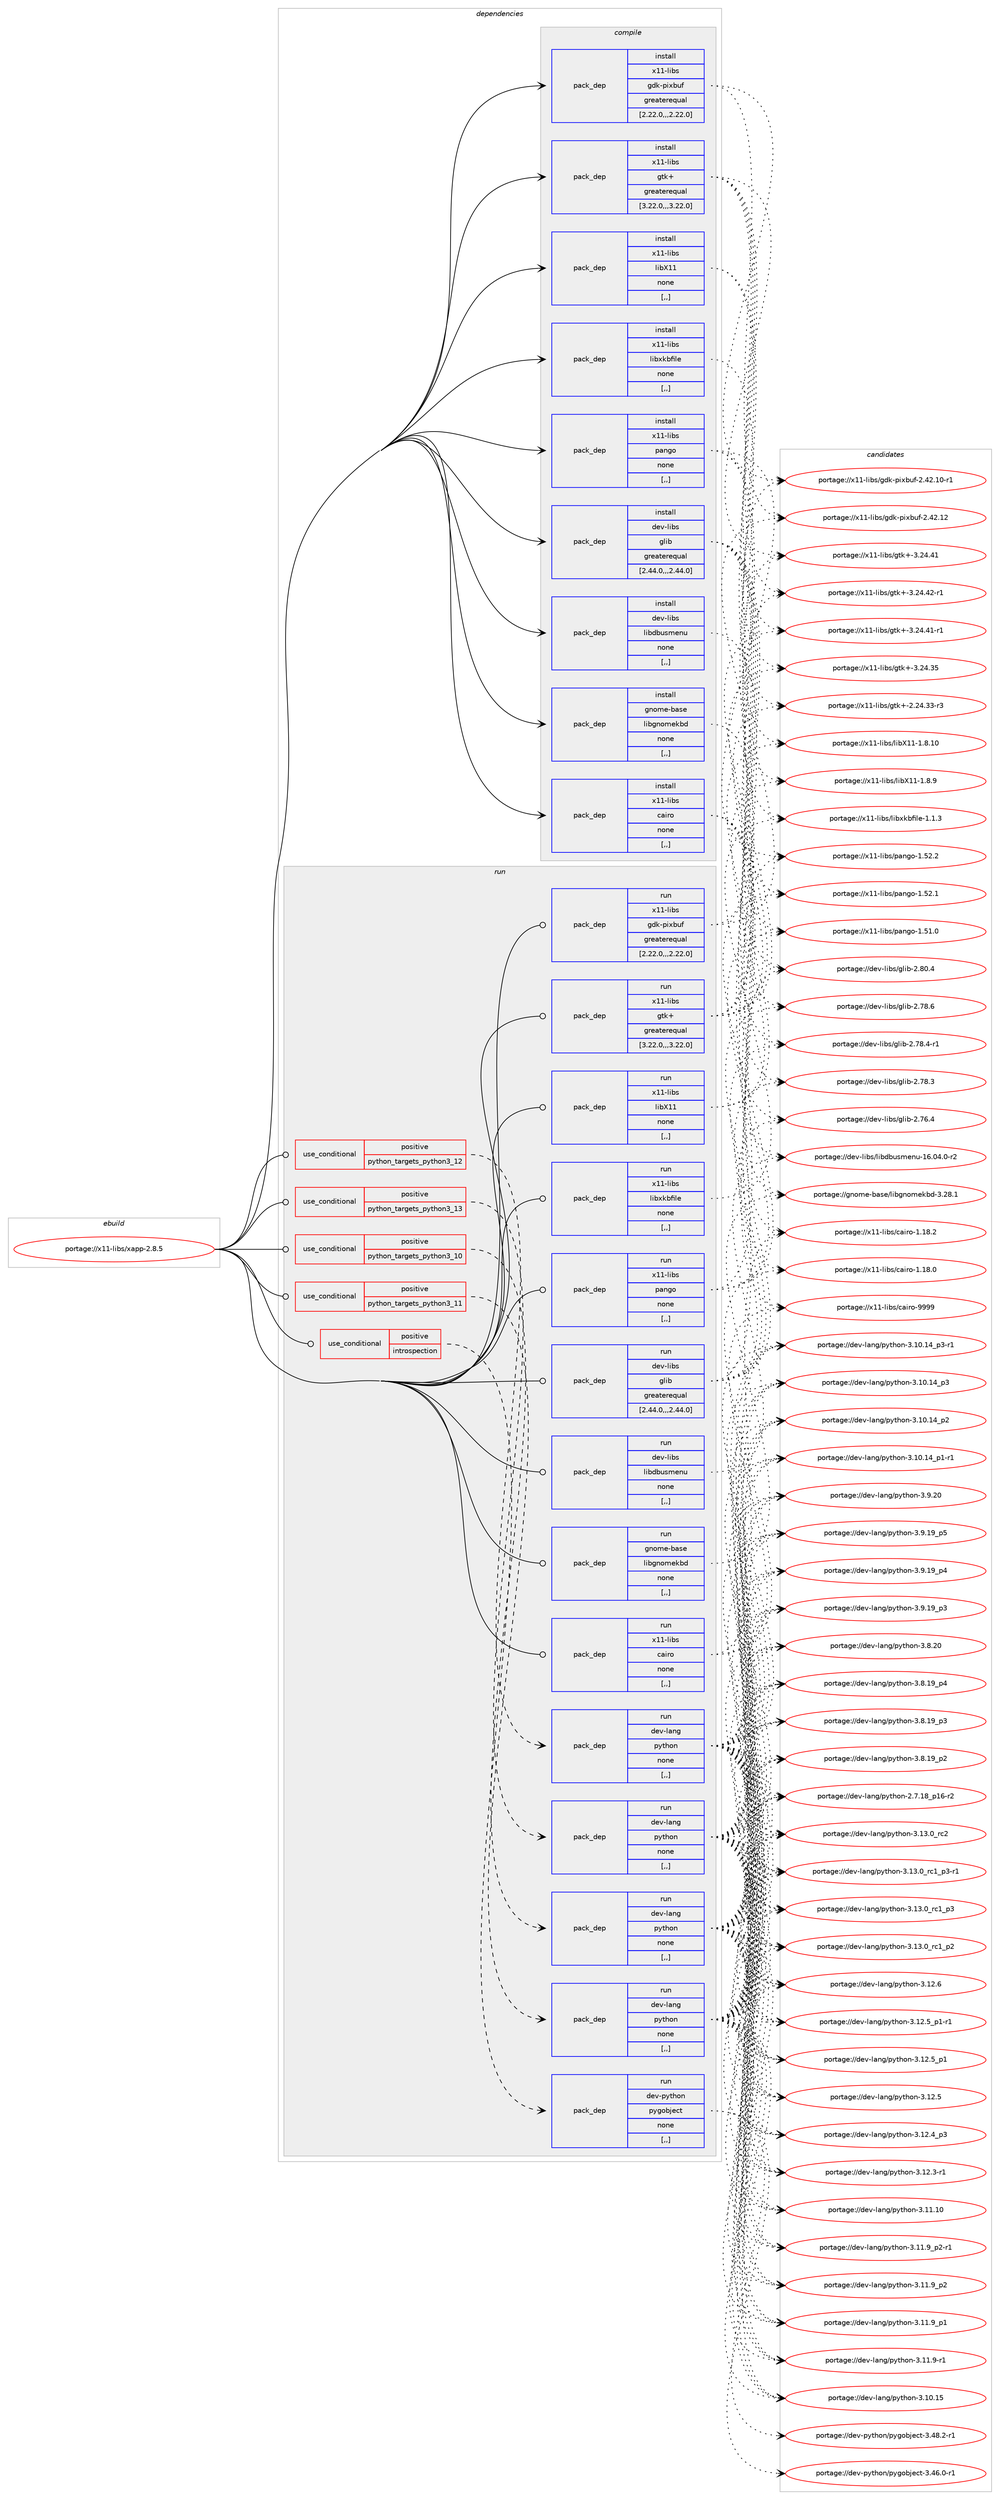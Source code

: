 digraph prolog {

# *************
# Graph options
# *************

newrank=true;
concentrate=true;
compound=true;
graph [rankdir=LR,fontname=Helvetica,fontsize=10,ranksep=1.5];#, ranksep=2.5, nodesep=0.2];
edge  [arrowhead=vee];
node  [fontname=Helvetica,fontsize=10];

# **********
# The ebuild
# **********

subgraph cluster_leftcol {
color=gray;
label=<<i>ebuild</i>>;
id [label="portage://x11-libs/xapp-2.8.5", color=red, width=4, href="../x11-libs/xapp-2.8.5.svg"];
}

# ****************
# The dependencies
# ****************

subgraph cluster_midcol {
color=gray;
label=<<i>dependencies</i>>;
subgraph cluster_compile {
fillcolor="#eeeeee";
style=filled;
label=<<i>compile</i>>;
subgraph pack707914 {
dependency971773 [label=<<TABLE BORDER="0" CELLBORDER="1" CELLSPACING="0" CELLPADDING="4" WIDTH="220"><TR><TD ROWSPAN="6" CELLPADDING="30">pack_dep</TD></TR><TR><TD WIDTH="110">install</TD></TR><TR><TD>dev-libs</TD></TR><TR><TD>glib</TD></TR><TR><TD>greaterequal</TD></TR><TR><TD>[2.44.0,,,2.44.0]</TD></TR></TABLE>>, shape=none, color=blue];
}
id:e -> dependency971773:w [weight=20,style="solid",arrowhead="vee"];
subgraph pack707915 {
dependency971774 [label=<<TABLE BORDER="0" CELLBORDER="1" CELLSPACING="0" CELLPADDING="4" WIDTH="220"><TR><TD ROWSPAN="6" CELLPADDING="30">pack_dep</TD></TR><TR><TD WIDTH="110">install</TD></TR><TR><TD>dev-libs</TD></TR><TR><TD>libdbusmenu</TD></TR><TR><TD>none</TD></TR><TR><TD>[,,]</TD></TR></TABLE>>, shape=none, color=blue];
}
id:e -> dependency971774:w [weight=20,style="solid",arrowhead="vee"];
subgraph pack707916 {
dependency971775 [label=<<TABLE BORDER="0" CELLBORDER="1" CELLSPACING="0" CELLPADDING="4" WIDTH="220"><TR><TD ROWSPAN="6" CELLPADDING="30">pack_dep</TD></TR><TR><TD WIDTH="110">install</TD></TR><TR><TD>gnome-base</TD></TR><TR><TD>libgnomekbd</TD></TR><TR><TD>none</TD></TR><TR><TD>[,,]</TD></TR></TABLE>>, shape=none, color=blue];
}
id:e -> dependency971775:w [weight=20,style="solid",arrowhead="vee"];
subgraph pack707917 {
dependency971776 [label=<<TABLE BORDER="0" CELLBORDER="1" CELLSPACING="0" CELLPADDING="4" WIDTH="220"><TR><TD ROWSPAN="6" CELLPADDING="30">pack_dep</TD></TR><TR><TD WIDTH="110">install</TD></TR><TR><TD>x11-libs</TD></TR><TR><TD>cairo</TD></TR><TR><TD>none</TD></TR><TR><TD>[,,]</TD></TR></TABLE>>, shape=none, color=blue];
}
id:e -> dependency971776:w [weight=20,style="solid",arrowhead="vee"];
subgraph pack707918 {
dependency971777 [label=<<TABLE BORDER="0" CELLBORDER="1" CELLSPACING="0" CELLPADDING="4" WIDTH="220"><TR><TD ROWSPAN="6" CELLPADDING="30">pack_dep</TD></TR><TR><TD WIDTH="110">install</TD></TR><TR><TD>x11-libs</TD></TR><TR><TD>gdk-pixbuf</TD></TR><TR><TD>greaterequal</TD></TR><TR><TD>[2.22.0,,,2.22.0]</TD></TR></TABLE>>, shape=none, color=blue];
}
id:e -> dependency971777:w [weight=20,style="solid",arrowhead="vee"];
subgraph pack707919 {
dependency971778 [label=<<TABLE BORDER="0" CELLBORDER="1" CELLSPACING="0" CELLPADDING="4" WIDTH="220"><TR><TD ROWSPAN="6" CELLPADDING="30">pack_dep</TD></TR><TR><TD WIDTH="110">install</TD></TR><TR><TD>x11-libs</TD></TR><TR><TD>gtk+</TD></TR><TR><TD>greaterequal</TD></TR><TR><TD>[3.22.0,,,3.22.0]</TD></TR></TABLE>>, shape=none, color=blue];
}
id:e -> dependency971778:w [weight=20,style="solid",arrowhead="vee"];
subgraph pack707920 {
dependency971779 [label=<<TABLE BORDER="0" CELLBORDER="1" CELLSPACING="0" CELLPADDING="4" WIDTH="220"><TR><TD ROWSPAN="6" CELLPADDING="30">pack_dep</TD></TR><TR><TD WIDTH="110">install</TD></TR><TR><TD>x11-libs</TD></TR><TR><TD>libX11</TD></TR><TR><TD>none</TD></TR><TR><TD>[,,]</TD></TR></TABLE>>, shape=none, color=blue];
}
id:e -> dependency971779:w [weight=20,style="solid",arrowhead="vee"];
subgraph pack707921 {
dependency971780 [label=<<TABLE BORDER="0" CELLBORDER="1" CELLSPACING="0" CELLPADDING="4" WIDTH="220"><TR><TD ROWSPAN="6" CELLPADDING="30">pack_dep</TD></TR><TR><TD WIDTH="110">install</TD></TR><TR><TD>x11-libs</TD></TR><TR><TD>libxkbfile</TD></TR><TR><TD>none</TD></TR><TR><TD>[,,]</TD></TR></TABLE>>, shape=none, color=blue];
}
id:e -> dependency971780:w [weight=20,style="solid",arrowhead="vee"];
subgraph pack707922 {
dependency971781 [label=<<TABLE BORDER="0" CELLBORDER="1" CELLSPACING="0" CELLPADDING="4" WIDTH="220"><TR><TD ROWSPAN="6" CELLPADDING="30">pack_dep</TD></TR><TR><TD WIDTH="110">install</TD></TR><TR><TD>x11-libs</TD></TR><TR><TD>pango</TD></TR><TR><TD>none</TD></TR><TR><TD>[,,]</TD></TR></TABLE>>, shape=none, color=blue];
}
id:e -> dependency971781:w [weight=20,style="solid",arrowhead="vee"];
}
subgraph cluster_compileandrun {
fillcolor="#eeeeee";
style=filled;
label=<<i>compile and run</i>>;
}
subgraph cluster_run {
fillcolor="#eeeeee";
style=filled;
label=<<i>run</i>>;
subgraph cond256732 {
dependency971782 [label=<<TABLE BORDER="0" CELLBORDER="1" CELLSPACING="0" CELLPADDING="4"><TR><TD ROWSPAN="3" CELLPADDING="10">use_conditional</TD></TR><TR><TD>positive</TD></TR><TR><TD>introspection</TD></TR></TABLE>>, shape=none, color=red];
subgraph pack707923 {
dependency971783 [label=<<TABLE BORDER="0" CELLBORDER="1" CELLSPACING="0" CELLPADDING="4" WIDTH="220"><TR><TD ROWSPAN="6" CELLPADDING="30">pack_dep</TD></TR><TR><TD WIDTH="110">run</TD></TR><TR><TD>dev-python</TD></TR><TR><TD>pygobject</TD></TR><TR><TD>none</TD></TR><TR><TD>[,,]</TD></TR></TABLE>>, shape=none, color=blue];
}
dependency971782:e -> dependency971783:w [weight=20,style="dashed",arrowhead="vee"];
}
id:e -> dependency971782:w [weight=20,style="solid",arrowhead="odot"];
subgraph cond256733 {
dependency971784 [label=<<TABLE BORDER="0" CELLBORDER="1" CELLSPACING="0" CELLPADDING="4"><TR><TD ROWSPAN="3" CELLPADDING="10">use_conditional</TD></TR><TR><TD>positive</TD></TR><TR><TD>python_targets_python3_10</TD></TR></TABLE>>, shape=none, color=red];
subgraph pack707924 {
dependency971785 [label=<<TABLE BORDER="0" CELLBORDER="1" CELLSPACING="0" CELLPADDING="4" WIDTH="220"><TR><TD ROWSPAN="6" CELLPADDING="30">pack_dep</TD></TR><TR><TD WIDTH="110">run</TD></TR><TR><TD>dev-lang</TD></TR><TR><TD>python</TD></TR><TR><TD>none</TD></TR><TR><TD>[,,]</TD></TR></TABLE>>, shape=none, color=blue];
}
dependency971784:e -> dependency971785:w [weight=20,style="dashed",arrowhead="vee"];
}
id:e -> dependency971784:w [weight=20,style="solid",arrowhead="odot"];
subgraph cond256734 {
dependency971786 [label=<<TABLE BORDER="0" CELLBORDER="1" CELLSPACING="0" CELLPADDING="4"><TR><TD ROWSPAN="3" CELLPADDING="10">use_conditional</TD></TR><TR><TD>positive</TD></TR><TR><TD>python_targets_python3_11</TD></TR></TABLE>>, shape=none, color=red];
subgraph pack707925 {
dependency971787 [label=<<TABLE BORDER="0" CELLBORDER="1" CELLSPACING="0" CELLPADDING="4" WIDTH="220"><TR><TD ROWSPAN="6" CELLPADDING="30">pack_dep</TD></TR><TR><TD WIDTH="110">run</TD></TR><TR><TD>dev-lang</TD></TR><TR><TD>python</TD></TR><TR><TD>none</TD></TR><TR><TD>[,,]</TD></TR></TABLE>>, shape=none, color=blue];
}
dependency971786:e -> dependency971787:w [weight=20,style="dashed",arrowhead="vee"];
}
id:e -> dependency971786:w [weight=20,style="solid",arrowhead="odot"];
subgraph cond256735 {
dependency971788 [label=<<TABLE BORDER="0" CELLBORDER="1" CELLSPACING="0" CELLPADDING="4"><TR><TD ROWSPAN="3" CELLPADDING="10">use_conditional</TD></TR><TR><TD>positive</TD></TR><TR><TD>python_targets_python3_12</TD></TR></TABLE>>, shape=none, color=red];
subgraph pack707926 {
dependency971789 [label=<<TABLE BORDER="0" CELLBORDER="1" CELLSPACING="0" CELLPADDING="4" WIDTH="220"><TR><TD ROWSPAN="6" CELLPADDING="30">pack_dep</TD></TR><TR><TD WIDTH="110">run</TD></TR><TR><TD>dev-lang</TD></TR><TR><TD>python</TD></TR><TR><TD>none</TD></TR><TR><TD>[,,]</TD></TR></TABLE>>, shape=none, color=blue];
}
dependency971788:e -> dependency971789:w [weight=20,style="dashed",arrowhead="vee"];
}
id:e -> dependency971788:w [weight=20,style="solid",arrowhead="odot"];
subgraph cond256736 {
dependency971790 [label=<<TABLE BORDER="0" CELLBORDER="1" CELLSPACING="0" CELLPADDING="4"><TR><TD ROWSPAN="3" CELLPADDING="10">use_conditional</TD></TR><TR><TD>positive</TD></TR><TR><TD>python_targets_python3_13</TD></TR></TABLE>>, shape=none, color=red];
subgraph pack707927 {
dependency971791 [label=<<TABLE BORDER="0" CELLBORDER="1" CELLSPACING="0" CELLPADDING="4" WIDTH="220"><TR><TD ROWSPAN="6" CELLPADDING="30">pack_dep</TD></TR><TR><TD WIDTH="110">run</TD></TR><TR><TD>dev-lang</TD></TR><TR><TD>python</TD></TR><TR><TD>none</TD></TR><TR><TD>[,,]</TD></TR></TABLE>>, shape=none, color=blue];
}
dependency971790:e -> dependency971791:w [weight=20,style="dashed",arrowhead="vee"];
}
id:e -> dependency971790:w [weight=20,style="solid",arrowhead="odot"];
subgraph pack707928 {
dependency971792 [label=<<TABLE BORDER="0" CELLBORDER="1" CELLSPACING="0" CELLPADDING="4" WIDTH="220"><TR><TD ROWSPAN="6" CELLPADDING="30">pack_dep</TD></TR><TR><TD WIDTH="110">run</TD></TR><TR><TD>dev-libs</TD></TR><TR><TD>glib</TD></TR><TR><TD>greaterequal</TD></TR><TR><TD>[2.44.0,,,2.44.0]</TD></TR></TABLE>>, shape=none, color=blue];
}
id:e -> dependency971792:w [weight=20,style="solid",arrowhead="odot"];
subgraph pack707929 {
dependency971793 [label=<<TABLE BORDER="0" CELLBORDER="1" CELLSPACING="0" CELLPADDING="4" WIDTH="220"><TR><TD ROWSPAN="6" CELLPADDING="30">pack_dep</TD></TR><TR><TD WIDTH="110">run</TD></TR><TR><TD>dev-libs</TD></TR><TR><TD>libdbusmenu</TD></TR><TR><TD>none</TD></TR><TR><TD>[,,]</TD></TR></TABLE>>, shape=none, color=blue];
}
id:e -> dependency971793:w [weight=20,style="solid",arrowhead="odot"];
subgraph pack707930 {
dependency971794 [label=<<TABLE BORDER="0" CELLBORDER="1" CELLSPACING="0" CELLPADDING="4" WIDTH="220"><TR><TD ROWSPAN="6" CELLPADDING="30">pack_dep</TD></TR><TR><TD WIDTH="110">run</TD></TR><TR><TD>gnome-base</TD></TR><TR><TD>libgnomekbd</TD></TR><TR><TD>none</TD></TR><TR><TD>[,,]</TD></TR></TABLE>>, shape=none, color=blue];
}
id:e -> dependency971794:w [weight=20,style="solid",arrowhead="odot"];
subgraph pack707931 {
dependency971795 [label=<<TABLE BORDER="0" CELLBORDER="1" CELLSPACING="0" CELLPADDING="4" WIDTH="220"><TR><TD ROWSPAN="6" CELLPADDING="30">pack_dep</TD></TR><TR><TD WIDTH="110">run</TD></TR><TR><TD>x11-libs</TD></TR><TR><TD>cairo</TD></TR><TR><TD>none</TD></TR><TR><TD>[,,]</TD></TR></TABLE>>, shape=none, color=blue];
}
id:e -> dependency971795:w [weight=20,style="solid",arrowhead="odot"];
subgraph pack707932 {
dependency971796 [label=<<TABLE BORDER="0" CELLBORDER="1" CELLSPACING="0" CELLPADDING="4" WIDTH="220"><TR><TD ROWSPAN="6" CELLPADDING="30">pack_dep</TD></TR><TR><TD WIDTH="110">run</TD></TR><TR><TD>x11-libs</TD></TR><TR><TD>gdk-pixbuf</TD></TR><TR><TD>greaterequal</TD></TR><TR><TD>[2.22.0,,,2.22.0]</TD></TR></TABLE>>, shape=none, color=blue];
}
id:e -> dependency971796:w [weight=20,style="solid",arrowhead="odot"];
subgraph pack707933 {
dependency971797 [label=<<TABLE BORDER="0" CELLBORDER="1" CELLSPACING="0" CELLPADDING="4" WIDTH="220"><TR><TD ROWSPAN="6" CELLPADDING="30">pack_dep</TD></TR><TR><TD WIDTH="110">run</TD></TR><TR><TD>x11-libs</TD></TR><TR><TD>gtk+</TD></TR><TR><TD>greaterequal</TD></TR><TR><TD>[3.22.0,,,3.22.0]</TD></TR></TABLE>>, shape=none, color=blue];
}
id:e -> dependency971797:w [weight=20,style="solid",arrowhead="odot"];
subgraph pack707934 {
dependency971798 [label=<<TABLE BORDER="0" CELLBORDER="1" CELLSPACING="0" CELLPADDING="4" WIDTH="220"><TR><TD ROWSPAN="6" CELLPADDING="30">pack_dep</TD></TR><TR><TD WIDTH="110">run</TD></TR><TR><TD>x11-libs</TD></TR><TR><TD>libX11</TD></TR><TR><TD>none</TD></TR><TR><TD>[,,]</TD></TR></TABLE>>, shape=none, color=blue];
}
id:e -> dependency971798:w [weight=20,style="solid",arrowhead="odot"];
subgraph pack707935 {
dependency971799 [label=<<TABLE BORDER="0" CELLBORDER="1" CELLSPACING="0" CELLPADDING="4" WIDTH="220"><TR><TD ROWSPAN="6" CELLPADDING="30">pack_dep</TD></TR><TR><TD WIDTH="110">run</TD></TR><TR><TD>x11-libs</TD></TR><TR><TD>libxkbfile</TD></TR><TR><TD>none</TD></TR><TR><TD>[,,]</TD></TR></TABLE>>, shape=none, color=blue];
}
id:e -> dependency971799:w [weight=20,style="solid",arrowhead="odot"];
subgraph pack707936 {
dependency971800 [label=<<TABLE BORDER="0" CELLBORDER="1" CELLSPACING="0" CELLPADDING="4" WIDTH="220"><TR><TD ROWSPAN="6" CELLPADDING="30">pack_dep</TD></TR><TR><TD WIDTH="110">run</TD></TR><TR><TD>x11-libs</TD></TR><TR><TD>pango</TD></TR><TR><TD>none</TD></TR><TR><TD>[,,]</TD></TR></TABLE>>, shape=none, color=blue];
}
id:e -> dependency971800:w [weight=20,style="solid",arrowhead="odot"];
}
}

# **************
# The candidates
# **************

subgraph cluster_choices {
rank=same;
color=gray;
label=<<i>candidates</i>>;

subgraph choice707914 {
color=black;
nodesep=1;
choice1001011184510810598115471031081059845504656484652 [label="portage://dev-libs/glib-2.80.4", color=red, width=4,href="../dev-libs/glib-2.80.4.svg"];
choice1001011184510810598115471031081059845504655564654 [label="portage://dev-libs/glib-2.78.6", color=red, width=4,href="../dev-libs/glib-2.78.6.svg"];
choice10010111845108105981154710310810598455046555646524511449 [label="portage://dev-libs/glib-2.78.4-r1", color=red, width=4,href="../dev-libs/glib-2.78.4-r1.svg"];
choice1001011184510810598115471031081059845504655564651 [label="portage://dev-libs/glib-2.78.3", color=red, width=4,href="../dev-libs/glib-2.78.3.svg"];
choice1001011184510810598115471031081059845504655544652 [label="portage://dev-libs/glib-2.76.4", color=red, width=4,href="../dev-libs/glib-2.76.4.svg"];
dependency971773:e -> choice1001011184510810598115471031081059845504656484652:w [style=dotted,weight="100"];
dependency971773:e -> choice1001011184510810598115471031081059845504655564654:w [style=dotted,weight="100"];
dependency971773:e -> choice10010111845108105981154710310810598455046555646524511449:w [style=dotted,weight="100"];
dependency971773:e -> choice1001011184510810598115471031081059845504655564651:w [style=dotted,weight="100"];
dependency971773:e -> choice1001011184510810598115471031081059845504655544652:w [style=dotted,weight="100"];
}
subgraph choice707915 {
color=black;
nodesep=1;
choice100101118451081059811547108105981009811711510910111011745495446485246484511450 [label="portage://dev-libs/libdbusmenu-16.04.0-r2", color=red, width=4,href="../dev-libs/libdbusmenu-16.04.0-r2.svg"];
dependency971774:e -> choice100101118451081059811547108105981009811711510910111011745495446485246484511450:w [style=dotted,weight="100"];
}
subgraph choice707916 {
color=black;
nodesep=1;
choice10311011110910145989711510147108105981031101111091011079810045514650564649 [label="portage://gnome-base/libgnomekbd-3.28.1", color=red, width=4,href="../gnome-base/libgnomekbd-3.28.1.svg"];
dependency971775:e -> choice10311011110910145989711510147108105981031101111091011079810045514650564649:w [style=dotted,weight="100"];
}
subgraph choice707917 {
color=black;
nodesep=1;
choice120494945108105981154799971051141114557575757 [label="portage://x11-libs/cairo-9999", color=red, width=4,href="../x11-libs/cairo-9999.svg"];
choice1204949451081059811547999710511411145494649564650 [label="portage://x11-libs/cairo-1.18.2", color=red, width=4,href="../x11-libs/cairo-1.18.2.svg"];
choice1204949451081059811547999710511411145494649564648 [label="portage://x11-libs/cairo-1.18.0", color=red, width=4,href="../x11-libs/cairo-1.18.0.svg"];
dependency971776:e -> choice120494945108105981154799971051141114557575757:w [style=dotted,weight="100"];
dependency971776:e -> choice1204949451081059811547999710511411145494649564650:w [style=dotted,weight="100"];
dependency971776:e -> choice1204949451081059811547999710511411145494649564648:w [style=dotted,weight="100"];
}
subgraph choice707918 {
color=black;
nodesep=1;
choice120494945108105981154710310010745112105120981171024550465250464950 [label="portage://x11-libs/gdk-pixbuf-2.42.12", color=red, width=4,href="../x11-libs/gdk-pixbuf-2.42.12.svg"];
choice1204949451081059811547103100107451121051209811710245504652504649484511449 [label="portage://x11-libs/gdk-pixbuf-2.42.10-r1", color=red, width=4,href="../x11-libs/gdk-pixbuf-2.42.10-r1.svg"];
dependency971777:e -> choice120494945108105981154710310010745112105120981171024550465250464950:w [style=dotted,weight="100"];
dependency971777:e -> choice1204949451081059811547103100107451121051209811710245504652504649484511449:w [style=dotted,weight="100"];
}
subgraph choice707919 {
color=black;
nodesep=1;
choice12049494510810598115471031161074345514650524652504511449 [label="portage://x11-libs/gtk+-3.24.42-r1", color=red, width=4,href="../x11-libs/gtk+-3.24.42-r1.svg"];
choice12049494510810598115471031161074345514650524652494511449 [label="portage://x11-libs/gtk+-3.24.41-r1", color=red, width=4,href="../x11-libs/gtk+-3.24.41-r1.svg"];
choice1204949451081059811547103116107434551465052465249 [label="portage://x11-libs/gtk+-3.24.41", color=red, width=4,href="../x11-libs/gtk+-3.24.41.svg"];
choice1204949451081059811547103116107434551465052465153 [label="portage://x11-libs/gtk+-3.24.35", color=red, width=4,href="../x11-libs/gtk+-3.24.35.svg"];
choice12049494510810598115471031161074345504650524651514511451 [label="portage://x11-libs/gtk+-2.24.33-r3", color=red, width=4,href="../x11-libs/gtk+-2.24.33-r3.svg"];
dependency971778:e -> choice12049494510810598115471031161074345514650524652504511449:w [style=dotted,weight="100"];
dependency971778:e -> choice12049494510810598115471031161074345514650524652494511449:w [style=dotted,weight="100"];
dependency971778:e -> choice1204949451081059811547103116107434551465052465249:w [style=dotted,weight="100"];
dependency971778:e -> choice1204949451081059811547103116107434551465052465153:w [style=dotted,weight="100"];
dependency971778:e -> choice12049494510810598115471031161074345504650524651514511451:w [style=dotted,weight="100"];
}
subgraph choice707920 {
color=black;
nodesep=1;
choice12049494510810598115471081059888494945494656464948 [label="portage://x11-libs/libX11-1.8.10", color=red, width=4,href="../x11-libs/libX11-1.8.10.svg"];
choice120494945108105981154710810598884949454946564657 [label="portage://x11-libs/libX11-1.8.9", color=red, width=4,href="../x11-libs/libX11-1.8.9.svg"];
dependency971779:e -> choice12049494510810598115471081059888494945494656464948:w [style=dotted,weight="100"];
dependency971779:e -> choice120494945108105981154710810598884949454946564657:w [style=dotted,weight="100"];
}
subgraph choice707921 {
color=black;
nodesep=1;
choice12049494510810598115471081059812010798102105108101454946494651 [label="portage://x11-libs/libxkbfile-1.1.3", color=red, width=4,href="../x11-libs/libxkbfile-1.1.3.svg"];
dependency971780:e -> choice12049494510810598115471081059812010798102105108101454946494651:w [style=dotted,weight="100"];
}
subgraph choice707922 {
color=black;
nodesep=1;
choice12049494510810598115471129711010311145494653504650 [label="portage://x11-libs/pango-1.52.2", color=red, width=4,href="../x11-libs/pango-1.52.2.svg"];
choice12049494510810598115471129711010311145494653504649 [label="portage://x11-libs/pango-1.52.1", color=red, width=4,href="../x11-libs/pango-1.52.1.svg"];
choice12049494510810598115471129711010311145494653494648 [label="portage://x11-libs/pango-1.51.0", color=red, width=4,href="../x11-libs/pango-1.51.0.svg"];
dependency971781:e -> choice12049494510810598115471129711010311145494653504650:w [style=dotted,weight="100"];
dependency971781:e -> choice12049494510810598115471129711010311145494653504649:w [style=dotted,weight="100"];
dependency971781:e -> choice12049494510810598115471129711010311145494653494648:w [style=dotted,weight="100"];
}
subgraph choice707923 {
color=black;
nodesep=1;
choice10010111845112121116104111110471121211031119810610199116455146525646504511449 [label="portage://dev-python/pygobject-3.48.2-r1", color=red, width=4,href="../dev-python/pygobject-3.48.2-r1.svg"];
choice10010111845112121116104111110471121211031119810610199116455146525446484511449 [label="portage://dev-python/pygobject-3.46.0-r1", color=red, width=4,href="../dev-python/pygobject-3.46.0-r1.svg"];
dependency971783:e -> choice10010111845112121116104111110471121211031119810610199116455146525646504511449:w [style=dotted,weight="100"];
dependency971783:e -> choice10010111845112121116104111110471121211031119810610199116455146525446484511449:w [style=dotted,weight="100"];
}
subgraph choice707924 {
color=black;
nodesep=1;
choice10010111845108971101034711212111610411111045514649514648951149950 [label="portage://dev-lang/python-3.13.0_rc2", color=red, width=4,href="../dev-lang/python-3.13.0_rc2.svg"];
choice1001011184510897110103471121211161041111104551464951464895114994995112514511449 [label="portage://dev-lang/python-3.13.0_rc1_p3-r1", color=red, width=4,href="../dev-lang/python-3.13.0_rc1_p3-r1.svg"];
choice100101118451089711010347112121116104111110455146495146489511499499511251 [label="portage://dev-lang/python-3.13.0_rc1_p3", color=red, width=4,href="../dev-lang/python-3.13.0_rc1_p3.svg"];
choice100101118451089711010347112121116104111110455146495146489511499499511250 [label="portage://dev-lang/python-3.13.0_rc1_p2", color=red, width=4,href="../dev-lang/python-3.13.0_rc1_p2.svg"];
choice10010111845108971101034711212111610411111045514649504654 [label="portage://dev-lang/python-3.12.6", color=red, width=4,href="../dev-lang/python-3.12.6.svg"];
choice1001011184510897110103471121211161041111104551464950465395112494511449 [label="portage://dev-lang/python-3.12.5_p1-r1", color=red, width=4,href="../dev-lang/python-3.12.5_p1-r1.svg"];
choice100101118451089711010347112121116104111110455146495046539511249 [label="portage://dev-lang/python-3.12.5_p1", color=red, width=4,href="../dev-lang/python-3.12.5_p1.svg"];
choice10010111845108971101034711212111610411111045514649504653 [label="portage://dev-lang/python-3.12.5", color=red, width=4,href="../dev-lang/python-3.12.5.svg"];
choice100101118451089711010347112121116104111110455146495046529511251 [label="portage://dev-lang/python-3.12.4_p3", color=red, width=4,href="../dev-lang/python-3.12.4_p3.svg"];
choice100101118451089711010347112121116104111110455146495046514511449 [label="portage://dev-lang/python-3.12.3-r1", color=red, width=4,href="../dev-lang/python-3.12.3-r1.svg"];
choice1001011184510897110103471121211161041111104551464949464948 [label="portage://dev-lang/python-3.11.10", color=red, width=4,href="../dev-lang/python-3.11.10.svg"];
choice1001011184510897110103471121211161041111104551464949465795112504511449 [label="portage://dev-lang/python-3.11.9_p2-r1", color=red, width=4,href="../dev-lang/python-3.11.9_p2-r1.svg"];
choice100101118451089711010347112121116104111110455146494946579511250 [label="portage://dev-lang/python-3.11.9_p2", color=red, width=4,href="../dev-lang/python-3.11.9_p2.svg"];
choice100101118451089711010347112121116104111110455146494946579511249 [label="portage://dev-lang/python-3.11.9_p1", color=red, width=4,href="../dev-lang/python-3.11.9_p1.svg"];
choice100101118451089711010347112121116104111110455146494946574511449 [label="portage://dev-lang/python-3.11.9-r1", color=red, width=4,href="../dev-lang/python-3.11.9-r1.svg"];
choice1001011184510897110103471121211161041111104551464948464953 [label="portage://dev-lang/python-3.10.15", color=red, width=4,href="../dev-lang/python-3.10.15.svg"];
choice100101118451089711010347112121116104111110455146494846495295112514511449 [label="portage://dev-lang/python-3.10.14_p3-r1", color=red, width=4,href="../dev-lang/python-3.10.14_p3-r1.svg"];
choice10010111845108971101034711212111610411111045514649484649529511251 [label="portage://dev-lang/python-3.10.14_p3", color=red, width=4,href="../dev-lang/python-3.10.14_p3.svg"];
choice10010111845108971101034711212111610411111045514649484649529511250 [label="portage://dev-lang/python-3.10.14_p2", color=red, width=4,href="../dev-lang/python-3.10.14_p2.svg"];
choice100101118451089711010347112121116104111110455146494846495295112494511449 [label="portage://dev-lang/python-3.10.14_p1-r1", color=red, width=4,href="../dev-lang/python-3.10.14_p1-r1.svg"];
choice10010111845108971101034711212111610411111045514657465048 [label="portage://dev-lang/python-3.9.20", color=red, width=4,href="../dev-lang/python-3.9.20.svg"];
choice100101118451089711010347112121116104111110455146574649579511253 [label="portage://dev-lang/python-3.9.19_p5", color=red, width=4,href="../dev-lang/python-3.9.19_p5.svg"];
choice100101118451089711010347112121116104111110455146574649579511252 [label="portage://dev-lang/python-3.9.19_p4", color=red, width=4,href="../dev-lang/python-3.9.19_p4.svg"];
choice100101118451089711010347112121116104111110455146574649579511251 [label="portage://dev-lang/python-3.9.19_p3", color=red, width=4,href="../dev-lang/python-3.9.19_p3.svg"];
choice10010111845108971101034711212111610411111045514656465048 [label="portage://dev-lang/python-3.8.20", color=red, width=4,href="../dev-lang/python-3.8.20.svg"];
choice100101118451089711010347112121116104111110455146564649579511252 [label="portage://dev-lang/python-3.8.19_p4", color=red, width=4,href="../dev-lang/python-3.8.19_p4.svg"];
choice100101118451089711010347112121116104111110455146564649579511251 [label="portage://dev-lang/python-3.8.19_p3", color=red, width=4,href="../dev-lang/python-3.8.19_p3.svg"];
choice100101118451089711010347112121116104111110455146564649579511250 [label="portage://dev-lang/python-3.8.19_p2", color=red, width=4,href="../dev-lang/python-3.8.19_p2.svg"];
choice100101118451089711010347112121116104111110455046554649569511249544511450 [label="portage://dev-lang/python-2.7.18_p16-r2", color=red, width=4,href="../dev-lang/python-2.7.18_p16-r2.svg"];
dependency971785:e -> choice10010111845108971101034711212111610411111045514649514648951149950:w [style=dotted,weight="100"];
dependency971785:e -> choice1001011184510897110103471121211161041111104551464951464895114994995112514511449:w [style=dotted,weight="100"];
dependency971785:e -> choice100101118451089711010347112121116104111110455146495146489511499499511251:w [style=dotted,weight="100"];
dependency971785:e -> choice100101118451089711010347112121116104111110455146495146489511499499511250:w [style=dotted,weight="100"];
dependency971785:e -> choice10010111845108971101034711212111610411111045514649504654:w [style=dotted,weight="100"];
dependency971785:e -> choice1001011184510897110103471121211161041111104551464950465395112494511449:w [style=dotted,weight="100"];
dependency971785:e -> choice100101118451089711010347112121116104111110455146495046539511249:w [style=dotted,weight="100"];
dependency971785:e -> choice10010111845108971101034711212111610411111045514649504653:w [style=dotted,weight="100"];
dependency971785:e -> choice100101118451089711010347112121116104111110455146495046529511251:w [style=dotted,weight="100"];
dependency971785:e -> choice100101118451089711010347112121116104111110455146495046514511449:w [style=dotted,weight="100"];
dependency971785:e -> choice1001011184510897110103471121211161041111104551464949464948:w [style=dotted,weight="100"];
dependency971785:e -> choice1001011184510897110103471121211161041111104551464949465795112504511449:w [style=dotted,weight="100"];
dependency971785:e -> choice100101118451089711010347112121116104111110455146494946579511250:w [style=dotted,weight="100"];
dependency971785:e -> choice100101118451089711010347112121116104111110455146494946579511249:w [style=dotted,weight="100"];
dependency971785:e -> choice100101118451089711010347112121116104111110455146494946574511449:w [style=dotted,weight="100"];
dependency971785:e -> choice1001011184510897110103471121211161041111104551464948464953:w [style=dotted,weight="100"];
dependency971785:e -> choice100101118451089711010347112121116104111110455146494846495295112514511449:w [style=dotted,weight="100"];
dependency971785:e -> choice10010111845108971101034711212111610411111045514649484649529511251:w [style=dotted,weight="100"];
dependency971785:e -> choice10010111845108971101034711212111610411111045514649484649529511250:w [style=dotted,weight="100"];
dependency971785:e -> choice100101118451089711010347112121116104111110455146494846495295112494511449:w [style=dotted,weight="100"];
dependency971785:e -> choice10010111845108971101034711212111610411111045514657465048:w [style=dotted,weight="100"];
dependency971785:e -> choice100101118451089711010347112121116104111110455146574649579511253:w [style=dotted,weight="100"];
dependency971785:e -> choice100101118451089711010347112121116104111110455146574649579511252:w [style=dotted,weight="100"];
dependency971785:e -> choice100101118451089711010347112121116104111110455146574649579511251:w [style=dotted,weight="100"];
dependency971785:e -> choice10010111845108971101034711212111610411111045514656465048:w [style=dotted,weight="100"];
dependency971785:e -> choice100101118451089711010347112121116104111110455146564649579511252:w [style=dotted,weight="100"];
dependency971785:e -> choice100101118451089711010347112121116104111110455146564649579511251:w [style=dotted,weight="100"];
dependency971785:e -> choice100101118451089711010347112121116104111110455146564649579511250:w [style=dotted,weight="100"];
dependency971785:e -> choice100101118451089711010347112121116104111110455046554649569511249544511450:w [style=dotted,weight="100"];
}
subgraph choice707925 {
color=black;
nodesep=1;
choice10010111845108971101034711212111610411111045514649514648951149950 [label="portage://dev-lang/python-3.13.0_rc2", color=red, width=4,href="../dev-lang/python-3.13.0_rc2.svg"];
choice1001011184510897110103471121211161041111104551464951464895114994995112514511449 [label="portage://dev-lang/python-3.13.0_rc1_p3-r1", color=red, width=4,href="../dev-lang/python-3.13.0_rc1_p3-r1.svg"];
choice100101118451089711010347112121116104111110455146495146489511499499511251 [label="portage://dev-lang/python-3.13.0_rc1_p3", color=red, width=4,href="../dev-lang/python-3.13.0_rc1_p3.svg"];
choice100101118451089711010347112121116104111110455146495146489511499499511250 [label="portage://dev-lang/python-3.13.0_rc1_p2", color=red, width=4,href="../dev-lang/python-3.13.0_rc1_p2.svg"];
choice10010111845108971101034711212111610411111045514649504654 [label="portage://dev-lang/python-3.12.6", color=red, width=4,href="../dev-lang/python-3.12.6.svg"];
choice1001011184510897110103471121211161041111104551464950465395112494511449 [label="portage://dev-lang/python-3.12.5_p1-r1", color=red, width=4,href="../dev-lang/python-3.12.5_p1-r1.svg"];
choice100101118451089711010347112121116104111110455146495046539511249 [label="portage://dev-lang/python-3.12.5_p1", color=red, width=4,href="../dev-lang/python-3.12.5_p1.svg"];
choice10010111845108971101034711212111610411111045514649504653 [label="portage://dev-lang/python-3.12.5", color=red, width=4,href="../dev-lang/python-3.12.5.svg"];
choice100101118451089711010347112121116104111110455146495046529511251 [label="portage://dev-lang/python-3.12.4_p3", color=red, width=4,href="../dev-lang/python-3.12.4_p3.svg"];
choice100101118451089711010347112121116104111110455146495046514511449 [label="portage://dev-lang/python-3.12.3-r1", color=red, width=4,href="../dev-lang/python-3.12.3-r1.svg"];
choice1001011184510897110103471121211161041111104551464949464948 [label="portage://dev-lang/python-3.11.10", color=red, width=4,href="../dev-lang/python-3.11.10.svg"];
choice1001011184510897110103471121211161041111104551464949465795112504511449 [label="portage://dev-lang/python-3.11.9_p2-r1", color=red, width=4,href="../dev-lang/python-3.11.9_p2-r1.svg"];
choice100101118451089711010347112121116104111110455146494946579511250 [label="portage://dev-lang/python-3.11.9_p2", color=red, width=4,href="../dev-lang/python-3.11.9_p2.svg"];
choice100101118451089711010347112121116104111110455146494946579511249 [label="portage://dev-lang/python-3.11.9_p1", color=red, width=4,href="../dev-lang/python-3.11.9_p1.svg"];
choice100101118451089711010347112121116104111110455146494946574511449 [label="portage://dev-lang/python-3.11.9-r1", color=red, width=4,href="../dev-lang/python-3.11.9-r1.svg"];
choice1001011184510897110103471121211161041111104551464948464953 [label="portage://dev-lang/python-3.10.15", color=red, width=4,href="../dev-lang/python-3.10.15.svg"];
choice100101118451089711010347112121116104111110455146494846495295112514511449 [label="portage://dev-lang/python-3.10.14_p3-r1", color=red, width=4,href="../dev-lang/python-3.10.14_p3-r1.svg"];
choice10010111845108971101034711212111610411111045514649484649529511251 [label="portage://dev-lang/python-3.10.14_p3", color=red, width=4,href="../dev-lang/python-3.10.14_p3.svg"];
choice10010111845108971101034711212111610411111045514649484649529511250 [label="portage://dev-lang/python-3.10.14_p2", color=red, width=4,href="../dev-lang/python-3.10.14_p2.svg"];
choice100101118451089711010347112121116104111110455146494846495295112494511449 [label="portage://dev-lang/python-3.10.14_p1-r1", color=red, width=4,href="../dev-lang/python-3.10.14_p1-r1.svg"];
choice10010111845108971101034711212111610411111045514657465048 [label="portage://dev-lang/python-3.9.20", color=red, width=4,href="../dev-lang/python-3.9.20.svg"];
choice100101118451089711010347112121116104111110455146574649579511253 [label="portage://dev-lang/python-3.9.19_p5", color=red, width=4,href="../dev-lang/python-3.9.19_p5.svg"];
choice100101118451089711010347112121116104111110455146574649579511252 [label="portage://dev-lang/python-3.9.19_p4", color=red, width=4,href="../dev-lang/python-3.9.19_p4.svg"];
choice100101118451089711010347112121116104111110455146574649579511251 [label="portage://dev-lang/python-3.9.19_p3", color=red, width=4,href="../dev-lang/python-3.9.19_p3.svg"];
choice10010111845108971101034711212111610411111045514656465048 [label="portage://dev-lang/python-3.8.20", color=red, width=4,href="../dev-lang/python-3.8.20.svg"];
choice100101118451089711010347112121116104111110455146564649579511252 [label="portage://dev-lang/python-3.8.19_p4", color=red, width=4,href="../dev-lang/python-3.8.19_p4.svg"];
choice100101118451089711010347112121116104111110455146564649579511251 [label="portage://dev-lang/python-3.8.19_p3", color=red, width=4,href="../dev-lang/python-3.8.19_p3.svg"];
choice100101118451089711010347112121116104111110455146564649579511250 [label="portage://dev-lang/python-3.8.19_p2", color=red, width=4,href="../dev-lang/python-3.8.19_p2.svg"];
choice100101118451089711010347112121116104111110455046554649569511249544511450 [label="portage://dev-lang/python-2.7.18_p16-r2", color=red, width=4,href="../dev-lang/python-2.7.18_p16-r2.svg"];
dependency971787:e -> choice10010111845108971101034711212111610411111045514649514648951149950:w [style=dotted,weight="100"];
dependency971787:e -> choice1001011184510897110103471121211161041111104551464951464895114994995112514511449:w [style=dotted,weight="100"];
dependency971787:e -> choice100101118451089711010347112121116104111110455146495146489511499499511251:w [style=dotted,weight="100"];
dependency971787:e -> choice100101118451089711010347112121116104111110455146495146489511499499511250:w [style=dotted,weight="100"];
dependency971787:e -> choice10010111845108971101034711212111610411111045514649504654:w [style=dotted,weight="100"];
dependency971787:e -> choice1001011184510897110103471121211161041111104551464950465395112494511449:w [style=dotted,weight="100"];
dependency971787:e -> choice100101118451089711010347112121116104111110455146495046539511249:w [style=dotted,weight="100"];
dependency971787:e -> choice10010111845108971101034711212111610411111045514649504653:w [style=dotted,weight="100"];
dependency971787:e -> choice100101118451089711010347112121116104111110455146495046529511251:w [style=dotted,weight="100"];
dependency971787:e -> choice100101118451089711010347112121116104111110455146495046514511449:w [style=dotted,weight="100"];
dependency971787:e -> choice1001011184510897110103471121211161041111104551464949464948:w [style=dotted,weight="100"];
dependency971787:e -> choice1001011184510897110103471121211161041111104551464949465795112504511449:w [style=dotted,weight="100"];
dependency971787:e -> choice100101118451089711010347112121116104111110455146494946579511250:w [style=dotted,weight="100"];
dependency971787:e -> choice100101118451089711010347112121116104111110455146494946579511249:w [style=dotted,weight="100"];
dependency971787:e -> choice100101118451089711010347112121116104111110455146494946574511449:w [style=dotted,weight="100"];
dependency971787:e -> choice1001011184510897110103471121211161041111104551464948464953:w [style=dotted,weight="100"];
dependency971787:e -> choice100101118451089711010347112121116104111110455146494846495295112514511449:w [style=dotted,weight="100"];
dependency971787:e -> choice10010111845108971101034711212111610411111045514649484649529511251:w [style=dotted,weight="100"];
dependency971787:e -> choice10010111845108971101034711212111610411111045514649484649529511250:w [style=dotted,weight="100"];
dependency971787:e -> choice100101118451089711010347112121116104111110455146494846495295112494511449:w [style=dotted,weight="100"];
dependency971787:e -> choice10010111845108971101034711212111610411111045514657465048:w [style=dotted,weight="100"];
dependency971787:e -> choice100101118451089711010347112121116104111110455146574649579511253:w [style=dotted,weight="100"];
dependency971787:e -> choice100101118451089711010347112121116104111110455146574649579511252:w [style=dotted,weight="100"];
dependency971787:e -> choice100101118451089711010347112121116104111110455146574649579511251:w [style=dotted,weight="100"];
dependency971787:e -> choice10010111845108971101034711212111610411111045514656465048:w [style=dotted,weight="100"];
dependency971787:e -> choice100101118451089711010347112121116104111110455146564649579511252:w [style=dotted,weight="100"];
dependency971787:e -> choice100101118451089711010347112121116104111110455146564649579511251:w [style=dotted,weight="100"];
dependency971787:e -> choice100101118451089711010347112121116104111110455146564649579511250:w [style=dotted,weight="100"];
dependency971787:e -> choice100101118451089711010347112121116104111110455046554649569511249544511450:w [style=dotted,weight="100"];
}
subgraph choice707926 {
color=black;
nodesep=1;
choice10010111845108971101034711212111610411111045514649514648951149950 [label="portage://dev-lang/python-3.13.0_rc2", color=red, width=4,href="../dev-lang/python-3.13.0_rc2.svg"];
choice1001011184510897110103471121211161041111104551464951464895114994995112514511449 [label="portage://dev-lang/python-3.13.0_rc1_p3-r1", color=red, width=4,href="../dev-lang/python-3.13.0_rc1_p3-r1.svg"];
choice100101118451089711010347112121116104111110455146495146489511499499511251 [label="portage://dev-lang/python-3.13.0_rc1_p3", color=red, width=4,href="../dev-lang/python-3.13.0_rc1_p3.svg"];
choice100101118451089711010347112121116104111110455146495146489511499499511250 [label="portage://dev-lang/python-3.13.0_rc1_p2", color=red, width=4,href="../dev-lang/python-3.13.0_rc1_p2.svg"];
choice10010111845108971101034711212111610411111045514649504654 [label="portage://dev-lang/python-3.12.6", color=red, width=4,href="../dev-lang/python-3.12.6.svg"];
choice1001011184510897110103471121211161041111104551464950465395112494511449 [label="portage://dev-lang/python-3.12.5_p1-r1", color=red, width=4,href="../dev-lang/python-3.12.5_p1-r1.svg"];
choice100101118451089711010347112121116104111110455146495046539511249 [label="portage://dev-lang/python-3.12.5_p1", color=red, width=4,href="../dev-lang/python-3.12.5_p1.svg"];
choice10010111845108971101034711212111610411111045514649504653 [label="portage://dev-lang/python-3.12.5", color=red, width=4,href="../dev-lang/python-3.12.5.svg"];
choice100101118451089711010347112121116104111110455146495046529511251 [label="portage://dev-lang/python-3.12.4_p3", color=red, width=4,href="../dev-lang/python-3.12.4_p3.svg"];
choice100101118451089711010347112121116104111110455146495046514511449 [label="portage://dev-lang/python-3.12.3-r1", color=red, width=4,href="../dev-lang/python-3.12.3-r1.svg"];
choice1001011184510897110103471121211161041111104551464949464948 [label="portage://dev-lang/python-3.11.10", color=red, width=4,href="../dev-lang/python-3.11.10.svg"];
choice1001011184510897110103471121211161041111104551464949465795112504511449 [label="portage://dev-lang/python-3.11.9_p2-r1", color=red, width=4,href="../dev-lang/python-3.11.9_p2-r1.svg"];
choice100101118451089711010347112121116104111110455146494946579511250 [label="portage://dev-lang/python-3.11.9_p2", color=red, width=4,href="../dev-lang/python-3.11.9_p2.svg"];
choice100101118451089711010347112121116104111110455146494946579511249 [label="portage://dev-lang/python-3.11.9_p1", color=red, width=4,href="../dev-lang/python-3.11.9_p1.svg"];
choice100101118451089711010347112121116104111110455146494946574511449 [label="portage://dev-lang/python-3.11.9-r1", color=red, width=4,href="../dev-lang/python-3.11.9-r1.svg"];
choice1001011184510897110103471121211161041111104551464948464953 [label="portage://dev-lang/python-3.10.15", color=red, width=4,href="../dev-lang/python-3.10.15.svg"];
choice100101118451089711010347112121116104111110455146494846495295112514511449 [label="portage://dev-lang/python-3.10.14_p3-r1", color=red, width=4,href="../dev-lang/python-3.10.14_p3-r1.svg"];
choice10010111845108971101034711212111610411111045514649484649529511251 [label="portage://dev-lang/python-3.10.14_p3", color=red, width=4,href="../dev-lang/python-3.10.14_p3.svg"];
choice10010111845108971101034711212111610411111045514649484649529511250 [label="portage://dev-lang/python-3.10.14_p2", color=red, width=4,href="../dev-lang/python-3.10.14_p2.svg"];
choice100101118451089711010347112121116104111110455146494846495295112494511449 [label="portage://dev-lang/python-3.10.14_p1-r1", color=red, width=4,href="../dev-lang/python-3.10.14_p1-r1.svg"];
choice10010111845108971101034711212111610411111045514657465048 [label="portage://dev-lang/python-3.9.20", color=red, width=4,href="../dev-lang/python-3.9.20.svg"];
choice100101118451089711010347112121116104111110455146574649579511253 [label="portage://dev-lang/python-3.9.19_p5", color=red, width=4,href="../dev-lang/python-3.9.19_p5.svg"];
choice100101118451089711010347112121116104111110455146574649579511252 [label="portage://dev-lang/python-3.9.19_p4", color=red, width=4,href="../dev-lang/python-3.9.19_p4.svg"];
choice100101118451089711010347112121116104111110455146574649579511251 [label="portage://dev-lang/python-3.9.19_p3", color=red, width=4,href="../dev-lang/python-3.9.19_p3.svg"];
choice10010111845108971101034711212111610411111045514656465048 [label="portage://dev-lang/python-3.8.20", color=red, width=4,href="../dev-lang/python-3.8.20.svg"];
choice100101118451089711010347112121116104111110455146564649579511252 [label="portage://dev-lang/python-3.8.19_p4", color=red, width=4,href="../dev-lang/python-3.8.19_p4.svg"];
choice100101118451089711010347112121116104111110455146564649579511251 [label="portage://dev-lang/python-3.8.19_p3", color=red, width=4,href="../dev-lang/python-3.8.19_p3.svg"];
choice100101118451089711010347112121116104111110455146564649579511250 [label="portage://dev-lang/python-3.8.19_p2", color=red, width=4,href="../dev-lang/python-3.8.19_p2.svg"];
choice100101118451089711010347112121116104111110455046554649569511249544511450 [label="portage://dev-lang/python-2.7.18_p16-r2", color=red, width=4,href="../dev-lang/python-2.7.18_p16-r2.svg"];
dependency971789:e -> choice10010111845108971101034711212111610411111045514649514648951149950:w [style=dotted,weight="100"];
dependency971789:e -> choice1001011184510897110103471121211161041111104551464951464895114994995112514511449:w [style=dotted,weight="100"];
dependency971789:e -> choice100101118451089711010347112121116104111110455146495146489511499499511251:w [style=dotted,weight="100"];
dependency971789:e -> choice100101118451089711010347112121116104111110455146495146489511499499511250:w [style=dotted,weight="100"];
dependency971789:e -> choice10010111845108971101034711212111610411111045514649504654:w [style=dotted,weight="100"];
dependency971789:e -> choice1001011184510897110103471121211161041111104551464950465395112494511449:w [style=dotted,weight="100"];
dependency971789:e -> choice100101118451089711010347112121116104111110455146495046539511249:w [style=dotted,weight="100"];
dependency971789:e -> choice10010111845108971101034711212111610411111045514649504653:w [style=dotted,weight="100"];
dependency971789:e -> choice100101118451089711010347112121116104111110455146495046529511251:w [style=dotted,weight="100"];
dependency971789:e -> choice100101118451089711010347112121116104111110455146495046514511449:w [style=dotted,weight="100"];
dependency971789:e -> choice1001011184510897110103471121211161041111104551464949464948:w [style=dotted,weight="100"];
dependency971789:e -> choice1001011184510897110103471121211161041111104551464949465795112504511449:w [style=dotted,weight="100"];
dependency971789:e -> choice100101118451089711010347112121116104111110455146494946579511250:w [style=dotted,weight="100"];
dependency971789:e -> choice100101118451089711010347112121116104111110455146494946579511249:w [style=dotted,weight="100"];
dependency971789:e -> choice100101118451089711010347112121116104111110455146494946574511449:w [style=dotted,weight="100"];
dependency971789:e -> choice1001011184510897110103471121211161041111104551464948464953:w [style=dotted,weight="100"];
dependency971789:e -> choice100101118451089711010347112121116104111110455146494846495295112514511449:w [style=dotted,weight="100"];
dependency971789:e -> choice10010111845108971101034711212111610411111045514649484649529511251:w [style=dotted,weight="100"];
dependency971789:e -> choice10010111845108971101034711212111610411111045514649484649529511250:w [style=dotted,weight="100"];
dependency971789:e -> choice100101118451089711010347112121116104111110455146494846495295112494511449:w [style=dotted,weight="100"];
dependency971789:e -> choice10010111845108971101034711212111610411111045514657465048:w [style=dotted,weight="100"];
dependency971789:e -> choice100101118451089711010347112121116104111110455146574649579511253:w [style=dotted,weight="100"];
dependency971789:e -> choice100101118451089711010347112121116104111110455146574649579511252:w [style=dotted,weight="100"];
dependency971789:e -> choice100101118451089711010347112121116104111110455146574649579511251:w [style=dotted,weight="100"];
dependency971789:e -> choice10010111845108971101034711212111610411111045514656465048:w [style=dotted,weight="100"];
dependency971789:e -> choice100101118451089711010347112121116104111110455146564649579511252:w [style=dotted,weight="100"];
dependency971789:e -> choice100101118451089711010347112121116104111110455146564649579511251:w [style=dotted,weight="100"];
dependency971789:e -> choice100101118451089711010347112121116104111110455146564649579511250:w [style=dotted,weight="100"];
dependency971789:e -> choice100101118451089711010347112121116104111110455046554649569511249544511450:w [style=dotted,weight="100"];
}
subgraph choice707927 {
color=black;
nodesep=1;
choice10010111845108971101034711212111610411111045514649514648951149950 [label="portage://dev-lang/python-3.13.0_rc2", color=red, width=4,href="../dev-lang/python-3.13.0_rc2.svg"];
choice1001011184510897110103471121211161041111104551464951464895114994995112514511449 [label="portage://dev-lang/python-3.13.0_rc1_p3-r1", color=red, width=4,href="../dev-lang/python-3.13.0_rc1_p3-r1.svg"];
choice100101118451089711010347112121116104111110455146495146489511499499511251 [label="portage://dev-lang/python-3.13.0_rc1_p3", color=red, width=4,href="../dev-lang/python-3.13.0_rc1_p3.svg"];
choice100101118451089711010347112121116104111110455146495146489511499499511250 [label="portage://dev-lang/python-3.13.0_rc1_p2", color=red, width=4,href="../dev-lang/python-3.13.0_rc1_p2.svg"];
choice10010111845108971101034711212111610411111045514649504654 [label="portage://dev-lang/python-3.12.6", color=red, width=4,href="../dev-lang/python-3.12.6.svg"];
choice1001011184510897110103471121211161041111104551464950465395112494511449 [label="portage://dev-lang/python-3.12.5_p1-r1", color=red, width=4,href="../dev-lang/python-3.12.5_p1-r1.svg"];
choice100101118451089711010347112121116104111110455146495046539511249 [label="portage://dev-lang/python-3.12.5_p1", color=red, width=4,href="../dev-lang/python-3.12.5_p1.svg"];
choice10010111845108971101034711212111610411111045514649504653 [label="portage://dev-lang/python-3.12.5", color=red, width=4,href="../dev-lang/python-3.12.5.svg"];
choice100101118451089711010347112121116104111110455146495046529511251 [label="portage://dev-lang/python-3.12.4_p3", color=red, width=4,href="../dev-lang/python-3.12.4_p3.svg"];
choice100101118451089711010347112121116104111110455146495046514511449 [label="portage://dev-lang/python-3.12.3-r1", color=red, width=4,href="../dev-lang/python-3.12.3-r1.svg"];
choice1001011184510897110103471121211161041111104551464949464948 [label="portage://dev-lang/python-3.11.10", color=red, width=4,href="../dev-lang/python-3.11.10.svg"];
choice1001011184510897110103471121211161041111104551464949465795112504511449 [label="portage://dev-lang/python-3.11.9_p2-r1", color=red, width=4,href="../dev-lang/python-3.11.9_p2-r1.svg"];
choice100101118451089711010347112121116104111110455146494946579511250 [label="portage://dev-lang/python-3.11.9_p2", color=red, width=4,href="../dev-lang/python-3.11.9_p2.svg"];
choice100101118451089711010347112121116104111110455146494946579511249 [label="portage://dev-lang/python-3.11.9_p1", color=red, width=4,href="../dev-lang/python-3.11.9_p1.svg"];
choice100101118451089711010347112121116104111110455146494946574511449 [label="portage://dev-lang/python-3.11.9-r1", color=red, width=4,href="../dev-lang/python-3.11.9-r1.svg"];
choice1001011184510897110103471121211161041111104551464948464953 [label="portage://dev-lang/python-3.10.15", color=red, width=4,href="../dev-lang/python-3.10.15.svg"];
choice100101118451089711010347112121116104111110455146494846495295112514511449 [label="portage://dev-lang/python-3.10.14_p3-r1", color=red, width=4,href="../dev-lang/python-3.10.14_p3-r1.svg"];
choice10010111845108971101034711212111610411111045514649484649529511251 [label="portage://dev-lang/python-3.10.14_p3", color=red, width=4,href="../dev-lang/python-3.10.14_p3.svg"];
choice10010111845108971101034711212111610411111045514649484649529511250 [label="portage://dev-lang/python-3.10.14_p2", color=red, width=4,href="../dev-lang/python-3.10.14_p2.svg"];
choice100101118451089711010347112121116104111110455146494846495295112494511449 [label="portage://dev-lang/python-3.10.14_p1-r1", color=red, width=4,href="../dev-lang/python-3.10.14_p1-r1.svg"];
choice10010111845108971101034711212111610411111045514657465048 [label="portage://dev-lang/python-3.9.20", color=red, width=4,href="../dev-lang/python-3.9.20.svg"];
choice100101118451089711010347112121116104111110455146574649579511253 [label="portage://dev-lang/python-3.9.19_p5", color=red, width=4,href="../dev-lang/python-3.9.19_p5.svg"];
choice100101118451089711010347112121116104111110455146574649579511252 [label="portage://dev-lang/python-3.9.19_p4", color=red, width=4,href="../dev-lang/python-3.9.19_p4.svg"];
choice100101118451089711010347112121116104111110455146574649579511251 [label="portage://dev-lang/python-3.9.19_p3", color=red, width=4,href="../dev-lang/python-3.9.19_p3.svg"];
choice10010111845108971101034711212111610411111045514656465048 [label="portage://dev-lang/python-3.8.20", color=red, width=4,href="../dev-lang/python-3.8.20.svg"];
choice100101118451089711010347112121116104111110455146564649579511252 [label="portage://dev-lang/python-3.8.19_p4", color=red, width=4,href="../dev-lang/python-3.8.19_p4.svg"];
choice100101118451089711010347112121116104111110455146564649579511251 [label="portage://dev-lang/python-3.8.19_p3", color=red, width=4,href="../dev-lang/python-3.8.19_p3.svg"];
choice100101118451089711010347112121116104111110455146564649579511250 [label="portage://dev-lang/python-3.8.19_p2", color=red, width=4,href="../dev-lang/python-3.8.19_p2.svg"];
choice100101118451089711010347112121116104111110455046554649569511249544511450 [label="portage://dev-lang/python-2.7.18_p16-r2", color=red, width=4,href="../dev-lang/python-2.7.18_p16-r2.svg"];
dependency971791:e -> choice10010111845108971101034711212111610411111045514649514648951149950:w [style=dotted,weight="100"];
dependency971791:e -> choice1001011184510897110103471121211161041111104551464951464895114994995112514511449:w [style=dotted,weight="100"];
dependency971791:e -> choice100101118451089711010347112121116104111110455146495146489511499499511251:w [style=dotted,weight="100"];
dependency971791:e -> choice100101118451089711010347112121116104111110455146495146489511499499511250:w [style=dotted,weight="100"];
dependency971791:e -> choice10010111845108971101034711212111610411111045514649504654:w [style=dotted,weight="100"];
dependency971791:e -> choice1001011184510897110103471121211161041111104551464950465395112494511449:w [style=dotted,weight="100"];
dependency971791:e -> choice100101118451089711010347112121116104111110455146495046539511249:w [style=dotted,weight="100"];
dependency971791:e -> choice10010111845108971101034711212111610411111045514649504653:w [style=dotted,weight="100"];
dependency971791:e -> choice100101118451089711010347112121116104111110455146495046529511251:w [style=dotted,weight="100"];
dependency971791:e -> choice100101118451089711010347112121116104111110455146495046514511449:w [style=dotted,weight="100"];
dependency971791:e -> choice1001011184510897110103471121211161041111104551464949464948:w [style=dotted,weight="100"];
dependency971791:e -> choice1001011184510897110103471121211161041111104551464949465795112504511449:w [style=dotted,weight="100"];
dependency971791:e -> choice100101118451089711010347112121116104111110455146494946579511250:w [style=dotted,weight="100"];
dependency971791:e -> choice100101118451089711010347112121116104111110455146494946579511249:w [style=dotted,weight="100"];
dependency971791:e -> choice100101118451089711010347112121116104111110455146494946574511449:w [style=dotted,weight="100"];
dependency971791:e -> choice1001011184510897110103471121211161041111104551464948464953:w [style=dotted,weight="100"];
dependency971791:e -> choice100101118451089711010347112121116104111110455146494846495295112514511449:w [style=dotted,weight="100"];
dependency971791:e -> choice10010111845108971101034711212111610411111045514649484649529511251:w [style=dotted,weight="100"];
dependency971791:e -> choice10010111845108971101034711212111610411111045514649484649529511250:w [style=dotted,weight="100"];
dependency971791:e -> choice100101118451089711010347112121116104111110455146494846495295112494511449:w [style=dotted,weight="100"];
dependency971791:e -> choice10010111845108971101034711212111610411111045514657465048:w [style=dotted,weight="100"];
dependency971791:e -> choice100101118451089711010347112121116104111110455146574649579511253:w [style=dotted,weight="100"];
dependency971791:e -> choice100101118451089711010347112121116104111110455146574649579511252:w [style=dotted,weight="100"];
dependency971791:e -> choice100101118451089711010347112121116104111110455146574649579511251:w [style=dotted,weight="100"];
dependency971791:e -> choice10010111845108971101034711212111610411111045514656465048:w [style=dotted,weight="100"];
dependency971791:e -> choice100101118451089711010347112121116104111110455146564649579511252:w [style=dotted,weight="100"];
dependency971791:e -> choice100101118451089711010347112121116104111110455146564649579511251:w [style=dotted,weight="100"];
dependency971791:e -> choice100101118451089711010347112121116104111110455146564649579511250:w [style=dotted,weight="100"];
dependency971791:e -> choice100101118451089711010347112121116104111110455046554649569511249544511450:w [style=dotted,weight="100"];
}
subgraph choice707928 {
color=black;
nodesep=1;
choice1001011184510810598115471031081059845504656484652 [label="portage://dev-libs/glib-2.80.4", color=red, width=4,href="../dev-libs/glib-2.80.4.svg"];
choice1001011184510810598115471031081059845504655564654 [label="portage://dev-libs/glib-2.78.6", color=red, width=4,href="../dev-libs/glib-2.78.6.svg"];
choice10010111845108105981154710310810598455046555646524511449 [label="portage://dev-libs/glib-2.78.4-r1", color=red, width=4,href="../dev-libs/glib-2.78.4-r1.svg"];
choice1001011184510810598115471031081059845504655564651 [label="portage://dev-libs/glib-2.78.3", color=red, width=4,href="../dev-libs/glib-2.78.3.svg"];
choice1001011184510810598115471031081059845504655544652 [label="portage://dev-libs/glib-2.76.4", color=red, width=4,href="../dev-libs/glib-2.76.4.svg"];
dependency971792:e -> choice1001011184510810598115471031081059845504656484652:w [style=dotted,weight="100"];
dependency971792:e -> choice1001011184510810598115471031081059845504655564654:w [style=dotted,weight="100"];
dependency971792:e -> choice10010111845108105981154710310810598455046555646524511449:w [style=dotted,weight="100"];
dependency971792:e -> choice1001011184510810598115471031081059845504655564651:w [style=dotted,weight="100"];
dependency971792:e -> choice1001011184510810598115471031081059845504655544652:w [style=dotted,weight="100"];
}
subgraph choice707929 {
color=black;
nodesep=1;
choice100101118451081059811547108105981009811711510910111011745495446485246484511450 [label="portage://dev-libs/libdbusmenu-16.04.0-r2", color=red, width=4,href="../dev-libs/libdbusmenu-16.04.0-r2.svg"];
dependency971793:e -> choice100101118451081059811547108105981009811711510910111011745495446485246484511450:w [style=dotted,weight="100"];
}
subgraph choice707930 {
color=black;
nodesep=1;
choice10311011110910145989711510147108105981031101111091011079810045514650564649 [label="portage://gnome-base/libgnomekbd-3.28.1", color=red, width=4,href="../gnome-base/libgnomekbd-3.28.1.svg"];
dependency971794:e -> choice10311011110910145989711510147108105981031101111091011079810045514650564649:w [style=dotted,weight="100"];
}
subgraph choice707931 {
color=black;
nodesep=1;
choice120494945108105981154799971051141114557575757 [label="portage://x11-libs/cairo-9999", color=red, width=4,href="../x11-libs/cairo-9999.svg"];
choice1204949451081059811547999710511411145494649564650 [label="portage://x11-libs/cairo-1.18.2", color=red, width=4,href="../x11-libs/cairo-1.18.2.svg"];
choice1204949451081059811547999710511411145494649564648 [label="portage://x11-libs/cairo-1.18.0", color=red, width=4,href="../x11-libs/cairo-1.18.0.svg"];
dependency971795:e -> choice120494945108105981154799971051141114557575757:w [style=dotted,weight="100"];
dependency971795:e -> choice1204949451081059811547999710511411145494649564650:w [style=dotted,weight="100"];
dependency971795:e -> choice1204949451081059811547999710511411145494649564648:w [style=dotted,weight="100"];
}
subgraph choice707932 {
color=black;
nodesep=1;
choice120494945108105981154710310010745112105120981171024550465250464950 [label="portage://x11-libs/gdk-pixbuf-2.42.12", color=red, width=4,href="../x11-libs/gdk-pixbuf-2.42.12.svg"];
choice1204949451081059811547103100107451121051209811710245504652504649484511449 [label="portage://x11-libs/gdk-pixbuf-2.42.10-r1", color=red, width=4,href="../x11-libs/gdk-pixbuf-2.42.10-r1.svg"];
dependency971796:e -> choice120494945108105981154710310010745112105120981171024550465250464950:w [style=dotted,weight="100"];
dependency971796:e -> choice1204949451081059811547103100107451121051209811710245504652504649484511449:w [style=dotted,weight="100"];
}
subgraph choice707933 {
color=black;
nodesep=1;
choice12049494510810598115471031161074345514650524652504511449 [label="portage://x11-libs/gtk+-3.24.42-r1", color=red, width=4,href="../x11-libs/gtk+-3.24.42-r1.svg"];
choice12049494510810598115471031161074345514650524652494511449 [label="portage://x11-libs/gtk+-3.24.41-r1", color=red, width=4,href="../x11-libs/gtk+-3.24.41-r1.svg"];
choice1204949451081059811547103116107434551465052465249 [label="portage://x11-libs/gtk+-3.24.41", color=red, width=4,href="../x11-libs/gtk+-3.24.41.svg"];
choice1204949451081059811547103116107434551465052465153 [label="portage://x11-libs/gtk+-3.24.35", color=red, width=4,href="../x11-libs/gtk+-3.24.35.svg"];
choice12049494510810598115471031161074345504650524651514511451 [label="portage://x11-libs/gtk+-2.24.33-r3", color=red, width=4,href="../x11-libs/gtk+-2.24.33-r3.svg"];
dependency971797:e -> choice12049494510810598115471031161074345514650524652504511449:w [style=dotted,weight="100"];
dependency971797:e -> choice12049494510810598115471031161074345514650524652494511449:w [style=dotted,weight="100"];
dependency971797:e -> choice1204949451081059811547103116107434551465052465249:w [style=dotted,weight="100"];
dependency971797:e -> choice1204949451081059811547103116107434551465052465153:w [style=dotted,weight="100"];
dependency971797:e -> choice12049494510810598115471031161074345504650524651514511451:w [style=dotted,weight="100"];
}
subgraph choice707934 {
color=black;
nodesep=1;
choice12049494510810598115471081059888494945494656464948 [label="portage://x11-libs/libX11-1.8.10", color=red, width=4,href="../x11-libs/libX11-1.8.10.svg"];
choice120494945108105981154710810598884949454946564657 [label="portage://x11-libs/libX11-1.8.9", color=red, width=4,href="../x11-libs/libX11-1.8.9.svg"];
dependency971798:e -> choice12049494510810598115471081059888494945494656464948:w [style=dotted,weight="100"];
dependency971798:e -> choice120494945108105981154710810598884949454946564657:w [style=dotted,weight="100"];
}
subgraph choice707935 {
color=black;
nodesep=1;
choice12049494510810598115471081059812010798102105108101454946494651 [label="portage://x11-libs/libxkbfile-1.1.3", color=red, width=4,href="../x11-libs/libxkbfile-1.1.3.svg"];
dependency971799:e -> choice12049494510810598115471081059812010798102105108101454946494651:w [style=dotted,weight="100"];
}
subgraph choice707936 {
color=black;
nodesep=1;
choice12049494510810598115471129711010311145494653504650 [label="portage://x11-libs/pango-1.52.2", color=red, width=4,href="../x11-libs/pango-1.52.2.svg"];
choice12049494510810598115471129711010311145494653504649 [label="portage://x11-libs/pango-1.52.1", color=red, width=4,href="../x11-libs/pango-1.52.1.svg"];
choice12049494510810598115471129711010311145494653494648 [label="portage://x11-libs/pango-1.51.0", color=red, width=4,href="../x11-libs/pango-1.51.0.svg"];
dependency971800:e -> choice12049494510810598115471129711010311145494653504650:w [style=dotted,weight="100"];
dependency971800:e -> choice12049494510810598115471129711010311145494653504649:w [style=dotted,weight="100"];
dependency971800:e -> choice12049494510810598115471129711010311145494653494648:w [style=dotted,weight="100"];
}
}

}
